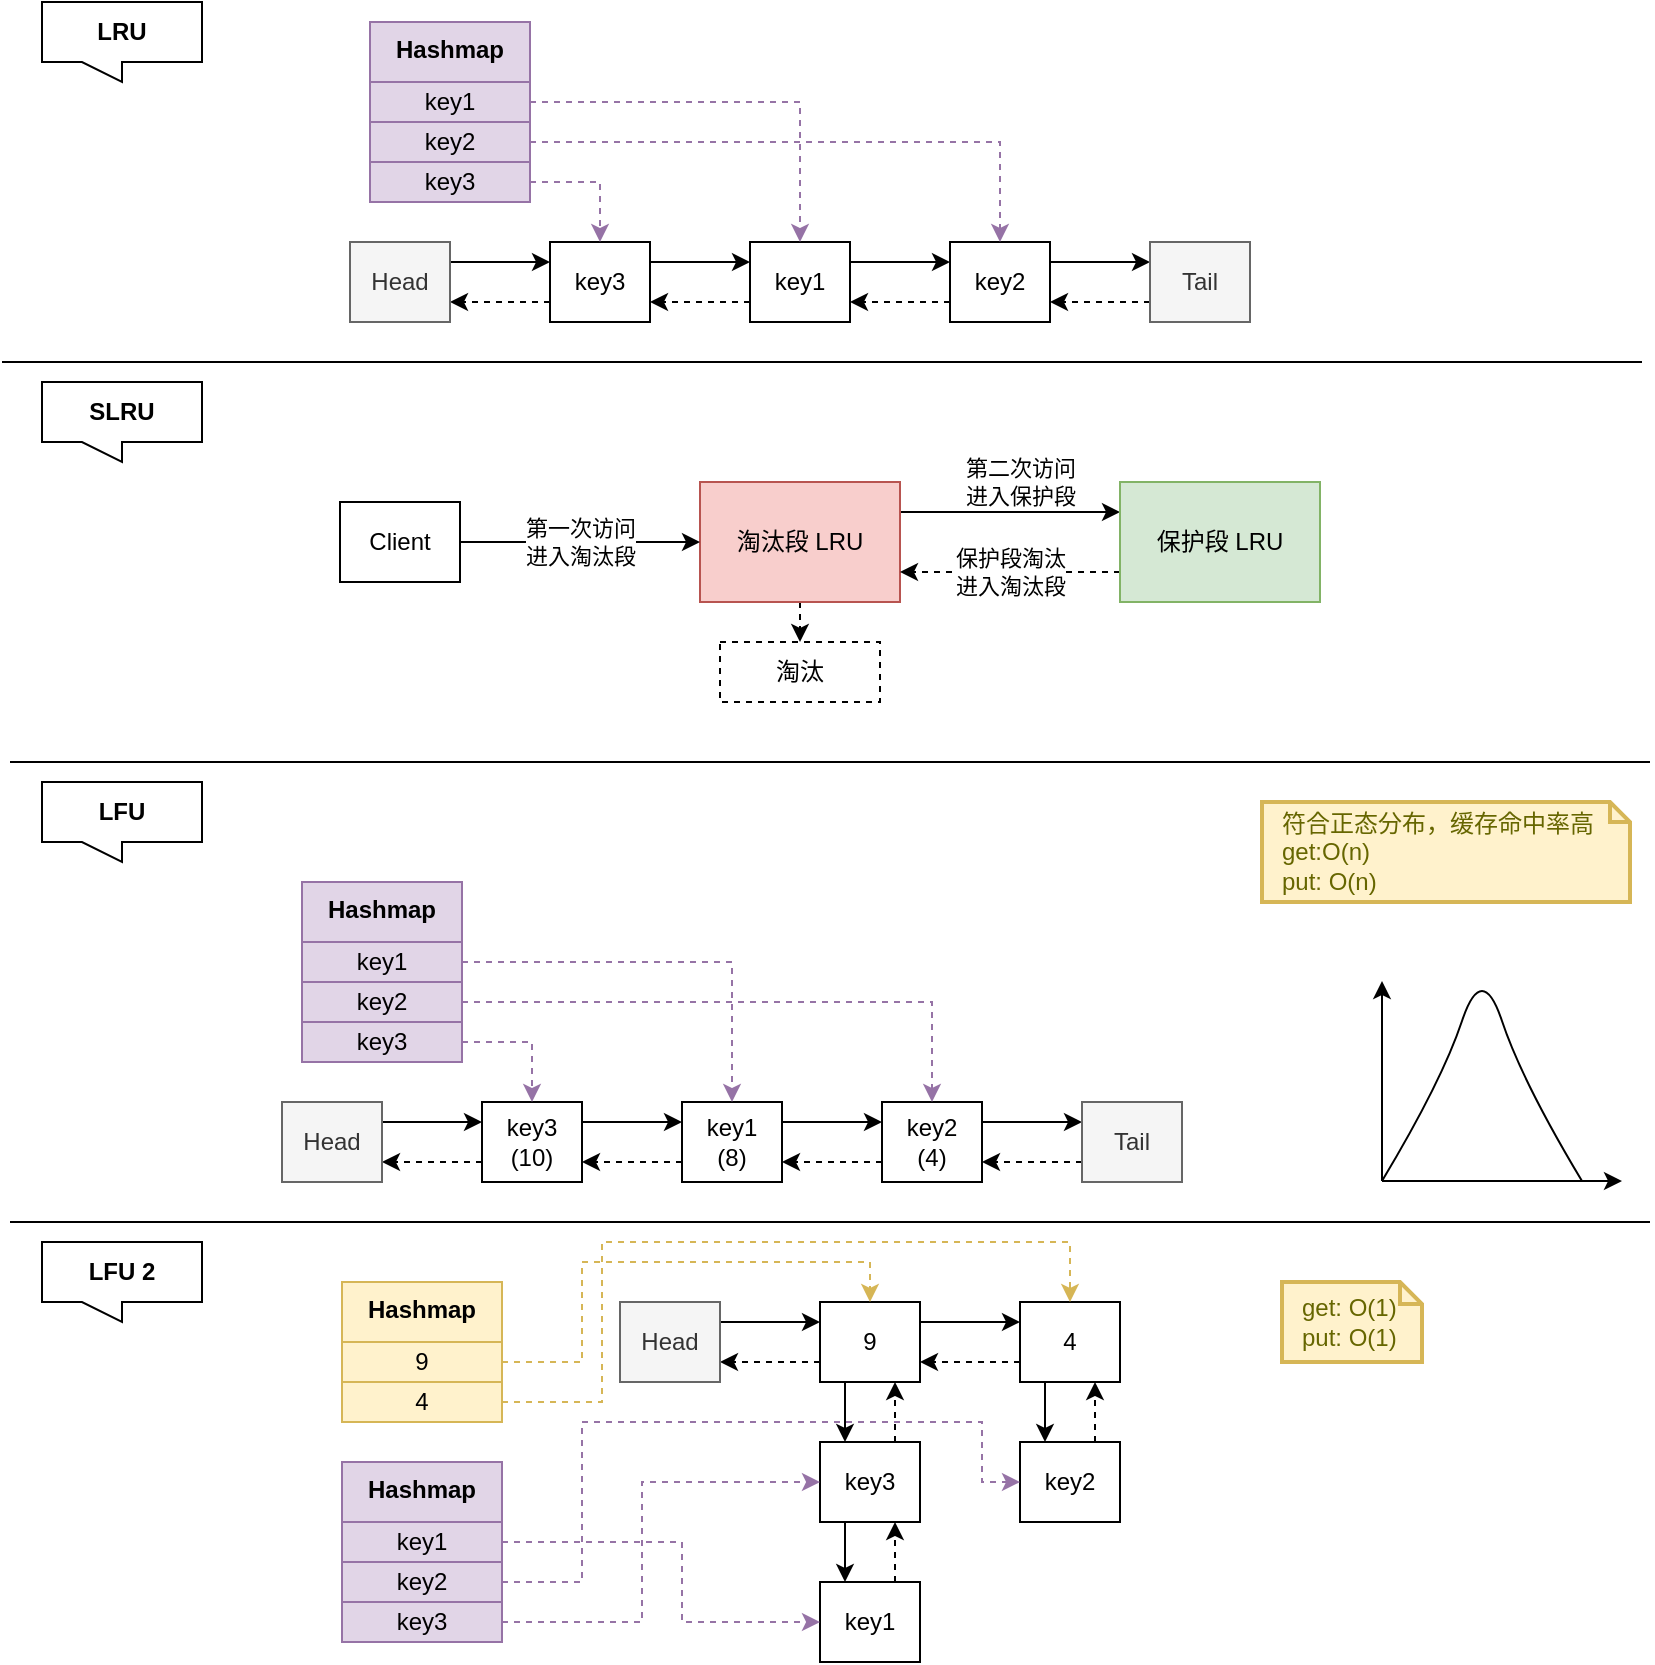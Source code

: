 <mxfile>
    <diagram id="A9XqKMHLMKUtQR_2Bs4o" name="第 1 页">
        <mxGraphModel dx="794" dy="587" grid="1" gridSize="10" guides="1" tooltips="1" connect="1" arrows="1" fold="1" page="1" pageScale="1" pageWidth="827" pageHeight="1169" math="0" shadow="0">
            <root>
                <mxCell id="0"/>
                <mxCell id="1" parent="0"/>
                <mxCell id="7" value="LRU" style="shape=callout;whiteSpace=wrap;html=1;perimeter=calloutPerimeter;size=10;position=0.25;fontStyle=1" parent="1" vertex="1">
                    <mxGeometry x="20" y="10" width="80" height="40" as="geometry"/>
                </mxCell>
                <mxCell id="14" style="edgeStyle=none;html=1;exitX=1;exitY=0.25;exitDx=0;exitDy=0;entryX=0;entryY=0.25;entryDx=0;entryDy=0;" parent="1" source="8" target="11" edge="1">
                    <mxGeometry relative="1" as="geometry"/>
                </mxCell>
                <mxCell id="20" style="edgeStyle=none;html=1;exitX=0;exitY=0.75;exitDx=0;exitDy=0;entryX=1;entryY=0.75;entryDx=0;entryDy=0;dashed=1;" parent="1" source="8" target="9" edge="1">
                    <mxGeometry relative="1" as="geometry"/>
                </mxCell>
                <mxCell id="8" value="key3" style="rounded=0;whiteSpace=wrap;html=1;" parent="1" vertex="1">
                    <mxGeometry x="274" y="130" width="50" height="40" as="geometry"/>
                </mxCell>
                <mxCell id="10" style="edgeStyle=none;html=1;exitX=1;exitY=0.25;exitDx=0;exitDy=0;entryX=0;entryY=0.25;entryDx=0;entryDy=0;" parent="1" source="9" target="8" edge="1">
                    <mxGeometry relative="1" as="geometry"/>
                </mxCell>
                <mxCell id="9" value="Head" style="rounded=0;whiteSpace=wrap;html=1;fillColor=#f5f5f5;fontColor=#333333;strokeColor=#666666;" parent="1" vertex="1">
                    <mxGeometry x="174" y="130" width="50" height="40" as="geometry"/>
                </mxCell>
                <mxCell id="15" style="edgeStyle=none;html=1;exitX=1;exitY=0.25;exitDx=0;exitDy=0;entryX=0;entryY=0.25;entryDx=0;entryDy=0;" parent="1" source="11" target="12" edge="1">
                    <mxGeometry relative="1" as="geometry"/>
                </mxCell>
                <mxCell id="19" style="edgeStyle=none;html=1;exitX=0;exitY=0.75;exitDx=0;exitDy=0;entryX=1;entryY=0.75;entryDx=0;entryDy=0;dashed=1;" parent="1" source="11" target="8" edge="1">
                    <mxGeometry relative="1" as="geometry"/>
                </mxCell>
                <mxCell id="11" value="key1" style="rounded=0;whiteSpace=wrap;html=1;" parent="1" vertex="1">
                    <mxGeometry x="374" y="130" width="50" height="40" as="geometry"/>
                </mxCell>
                <mxCell id="16" style="edgeStyle=none;html=1;exitX=1;exitY=0.25;exitDx=0;exitDy=0;entryX=0;entryY=0.25;entryDx=0;entryDy=0;" parent="1" source="12" target="13" edge="1">
                    <mxGeometry relative="1" as="geometry"/>
                </mxCell>
                <mxCell id="18" style="edgeStyle=none;html=1;exitX=0;exitY=0.75;exitDx=0;exitDy=0;dashed=1;" parent="1" source="12" edge="1">
                    <mxGeometry relative="1" as="geometry">
                        <mxPoint x="424" y="160" as="targetPoint"/>
                    </mxGeometry>
                </mxCell>
                <mxCell id="12" value="key2" style="rounded=0;whiteSpace=wrap;html=1;" parent="1" vertex="1">
                    <mxGeometry x="474" y="130" width="50" height="40" as="geometry"/>
                </mxCell>
                <mxCell id="17" style="edgeStyle=none;html=1;exitX=0;exitY=0.75;exitDx=0;exitDy=0;entryX=1;entryY=0.75;entryDx=0;entryDy=0;dashed=1;" parent="1" source="13" target="12" edge="1">
                    <mxGeometry relative="1" as="geometry"/>
                </mxCell>
                <mxCell id="13" value="Tail" style="rounded=0;whiteSpace=wrap;html=1;fillColor=#f5f5f5;fontColor=#333333;strokeColor=#666666;" parent="1" vertex="1">
                    <mxGeometry x="574" y="130" width="50" height="40" as="geometry"/>
                </mxCell>
                <mxCell id="45" value="" style="group;fillColor=#e1d5e7;strokeColor=#9673a6;" parent="1" vertex="1" connectable="0">
                    <mxGeometry x="184" y="20" width="80" height="90" as="geometry"/>
                </mxCell>
                <mxCell id="2" value="Hashmap" style="rounded=0;whiteSpace=wrap;html=1;verticalAlign=top;fontStyle=1;fillColor=#e1d5e7;strokeColor=#9673a6;" parent="45" vertex="1">
                    <mxGeometry width="80" height="90" as="geometry"/>
                </mxCell>
                <mxCell id="3" value="key1" style="rounded=0;whiteSpace=wrap;html=1;fillColor=#e1d5e7;strokeColor=#9673a6;" parent="45" vertex="1">
                    <mxGeometry y="30" width="80" height="20" as="geometry"/>
                </mxCell>
                <mxCell id="5" value="key2" style="rounded=0;whiteSpace=wrap;html=1;fillColor=#e1d5e7;strokeColor=#9673a6;" parent="45" vertex="1">
                    <mxGeometry y="50" width="80" height="20" as="geometry"/>
                </mxCell>
                <mxCell id="6" value="key3" style="rounded=0;whiteSpace=wrap;html=1;fillColor=#e1d5e7;strokeColor=#9673a6;" parent="45" vertex="1">
                    <mxGeometry y="70" width="80" height="20" as="geometry"/>
                </mxCell>
                <mxCell id="49" value="LFU" style="shape=callout;whiteSpace=wrap;html=1;perimeter=calloutPerimeter;size=10;position=0.25;fontStyle=1" parent="1" vertex="1">
                    <mxGeometry x="20" y="400" width="80" height="40" as="geometry"/>
                </mxCell>
                <mxCell id="71" value="" style="endArrow=classic;html=1;rounded=0;" parent="1" edge="1">
                    <mxGeometry width="50" height="50" relative="1" as="geometry">
                        <mxPoint x="690" y="599.5" as="sourcePoint"/>
                        <mxPoint x="810" y="599.5" as="targetPoint"/>
                    </mxGeometry>
                </mxCell>
                <mxCell id="72" value="" style="endArrow=classic;html=1;rounded=0;" parent="1" edge="1">
                    <mxGeometry width="50" height="50" relative="1" as="geometry">
                        <mxPoint x="690" y="599.5" as="sourcePoint"/>
                        <mxPoint x="690" y="499.5" as="targetPoint"/>
                    </mxGeometry>
                </mxCell>
                <mxCell id="73" value="" style="curved=1;endArrow=none;html=1;rounded=0;endFill=0;" parent="1" edge="1">
                    <mxGeometry width="50" height="50" relative="1" as="geometry">
                        <mxPoint x="690" y="599.5" as="sourcePoint"/>
                        <mxPoint x="790" y="599.5" as="targetPoint"/>
                        <Array as="points">
                            <mxPoint x="720" y="549.5"/>
                            <mxPoint x="740" y="489.5"/>
                            <mxPoint x="760" y="549.5"/>
                        </Array>
                    </mxGeometry>
                </mxCell>
                <mxCell id="75" value="符合正态分布，缓存命中率高&lt;br style=&quot;font-size: 12px;&quot;&gt;get:O(n)&lt;br style=&quot;font-size: 12px;&quot;&gt;put: O(n)" style="shape=note;strokeWidth=2;fontSize=12;size=10;whiteSpace=wrap;html=1;fillColor=#fff2cc;strokeColor=#d6b656;fontColor=#666600;align=left;spacingLeft=8;" parent="1" vertex="1">
                    <mxGeometry x="630" y="410" width="184" height="50" as="geometry"/>
                </mxCell>
                <mxCell id="108" value="LFU 2" style="shape=callout;whiteSpace=wrap;html=1;perimeter=calloutPerimeter;size=10;position=0.25;fontStyle=1" parent="1" vertex="1">
                    <mxGeometry x="20" y="630" width="80" height="40" as="geometry"/>
                </mxCell>
                <mxCell id="109" style="edgeStyle=none;html=1;exitX=0.25;exitY=1;exitDx=0;exitDy=0;entryX=0.25;entryY=0;entryDx=0;entryDy=0;" parent="1" source="111" target="116" edge="1">
                    <mxGeometry relative="1" as="geometry"/>
                </mxCell>
                <mxCell id="110" style="edgeStyle=none;html=1;exitX=0.75;exitY=0;exitDx=0;exitDy=0;entryX=0.75;entryY=1;entryDx=0;entryDy=0;dashed=1;" parent="1" source="111" target="127" edge="1">
                    <mxGeometry relative="1" as="geometry">
                        <mxPoint x="306.5" y="670" as="targetPoint"/>
                    </mxGeometry>
                </mxCell>
                <mxCell id="111" value="key3" style="rounded=0;whiteSpace=wrap;html=1;" parent="1" vertex="1">
                    <mxGeometry x="409" y="730" width="50" height="40" as="geometry"/>
                </mxCell>
                <mxCell id="112" style="edgeStyle=none;html=1;exitX=0.25;exitY=1;exitDx=0;exitDy=0;entryX=0.25;entryY=0;entryDx=0;entryDy=0;" parent="1" source="127" target="111" edge="1">
                    <mxGeometry relative="1" as="geometry">
                        <mxPoint x="281.5" y="670" as="sourcePoint"/>
                    </mxGeometry>
                </mxCell>
                <mxCell id="115" style="edgeStyle=none;html=1;exitX=0.75;exitY=0;exitDx=0;exitDy=0;entryX=0.75;entryY=1;entryDx=0;entryDy=0;dashed=1;" parent="1" source="116" target="111" edge="1">
                    <mxGeometry relative="1" as="geometry"/>
                </mxCell>
                <mxCell id="116" value="key1" style="rounded=0;whiteSpace=wrap;html=1;" parent="1" vertex="1">
                    <mxGeometry x="409" y="800" width="50" height="40" as="geometry"/>
                </mxCell>
                <mxCell id="139" style="edgeStyle=orthogonalEdgeStyle;rounded=0;html=1;exitX=0.75;exitY=0;exitDx=0;exitDy=0;entryX=0.75;entryY=1;entryDx=0;entryDy=0;dashed=1;endArrow=classic;endFill=1;" parent="1" source="119" target="129" edge="1">
                    <mxGeometry relative="1" as="geometry"/>
                </mxCell>
                <mxCell id="119" value="key2" style="rounded=0;whiteSpace=wrap;html=1;" parent="1" vertex="1">
                    <mxGeometry x="509" y="730" width="50" height="40" as="geometry"/>
                </mxCell>
                <mxCell id="122" value="" style="group;fillColor=#e1d5e7;strokeColor=#9673a6;" parent="1" vertex="1" connectable="0">
                    <mxGeometry x="170" y="740" width="80" height="90" as="geometry"/>
                </mxCell>
                <mxCell id="123" value="Hashmap" style="rounded=0;whiteSpace=wrap;html=1;verticalAlign=top;fontStyle=1;fillColor=#e1d5e7;strokeColor=#9673a6;" parent="122" vertex="1">
                    <mxGeometry width="80" height="90" as="geometry"/>
                </mxCell>
                <mxCell id="124" value="key1" style="rounded=0;whiteSpace=wrap;html=1;fillColor=#e1d5e7;strokeColor=#9673a6;" parent="122" vertex="1">
                    <mxGeometry y="30" width="80" height="20" as="geometry"/>
                </mxCell>
                <mxCell id="125" value="key2" style="rounded=0;whiteSpace=wrap;html=1;fillColor=#e1d5e7;strokeColor=#9673a6;" parent="122" vertex="1">
                    <mxGeometry y="50" width="80" height="20" as="geometry"/>
                </mxCell>
                <mxCell id="126" value="key3" style="rounded=0;whiteSpace=wrap;html=1;fillColor=#e1d5e7;strokeColor=#9673a6;" parent="122" vertex="1">
                    <mxGeometry y="70" width="80" height="20" as="geometry"/>
                </mxCell>
                <mxCell id="136" style="edgeStyle=orthogonalEdgeStyle;rounded=0;html=1;exitX=1;exitY=0.25;exitDx=0;exitDy=0;entryX=0;entryY=0.25;entryDx=0;entryDy=0;endArrow=classic;endFill=1;" parent="1" source="127" target="129" edge="1">
                    <mxGeometry relative="1" as="geometry"/>
                </mxCell>
                <mxCell id="138" style="edgeStyle=orthogonalEdgeStyle;rounded=0;html=1;exitX=0;exitY=0.75;exitDx=0;exitDy=0;entryX=1;entryY=0.75;entryDx=0;entryDy=0;dashed=1;endArrow=classic;endFill=1;" parent="1" source="127" target="134" edge="1">
                    <mxGeometry relative="1" as="geometry"/>
                </mxCell>
                <mxCell id="127" value="9" style="rounded=0;whiteSpace=wrap;html=1;" parent="1" vertex="1">
                    <mxGeometry x="409" y="660" width="50" height="40" as="geometry"/>
                </mxCell>
                <mxCell id="137" style="edgeStyle=orthogonalEdgeStyle;rounded=0;html=1;exitX=0;exitY=0.75;exitDx=0;exitDy=0;entryX=1;entryY=0.75;entryDx=0;entryDy=0;endArrow=classic;endFill=1;dashed=1;" parent="1" source="129" target="127" edge="1">
                    <mxGeometry relative="1" as="geometry"/>
                </mxCell>
                <mxCell id="140" style="edgeStyle=orthogonalEdgeStyle;rounded=0;html=1;exitX=0.25;exitY=1;exitDx=0;exitDy=0;entryX=0.25;entryY=0;entryDx=0;entryDy=0;endArrow=classic;endFill=1;" parent="1" source="129" target="119" edge="1">
                    <mxGeometry relative="1" as="geometry"/>
                </mxCell>
                <mxCell id="129" value="4" style="rounded=0;whiteSpace=wrap;html=1;" parent="1" vertex="1">
                    <mxGeometry x="509" y="660" width="50" height="40" as="geometry"/>
                </mxCell>
                <mxCell id="133" value="get: O(1)&lt;br style=&quot;font-size: 12px;&quot;&gt;put: O(1)" style="shape=note;strokeWidth=2;fontSize=12;size=11;whiteSpace=wrap;html=1;fillColor=#fff2cc;strokeColor=#d6b656;fontColor=#666600;align=left;spacingLeft=8;" parent="1" vertex="1">
                    <mxGeometry x="640" y="650" width="70" height="40" as="geometry"/>
                </mxCell>
                <mxCell id="135" style="edgeStyle=orthogonalEdgeStyle;rounded=0;html=1;exitX=1;exitY=0.25;exitDx=0;exitDy=0;entryX=0;entryY=0.25;entryDx=0;entryDy=0;endArrow=classic;endFill=1;" parent="1" source="134" target="127" edge="1">
                    <mxGeometry relative="1" as="geometry"/>
                </mxCell>
                <mxCell id="134" value="Head" style="rounded=0;whiteSpace=wrap;html=1;fillColor=#f5f5f5;fontColor=#333333;strokeColor=#666666;" parent="1" vertex="1">
                    <mxGeometry x="309" y="660" width="50" height="40" as="geometry"/>
                </mxCell>
                <mxCell id="146" value="" style="group;fillColor=#fff2cc;strokeColor=#d6b656;" parent="1" vertex="1" connectable="0">
                    <mxGeometry x="170" y="650" width="80" height="70" as="geometry"/>
                </mxCell>
                <mxCell id="142" value="Hashmap" style="rounded=0;whiteSpace=wrap;html=1;verticalAlign=top;fontStyle=1;container=0;fillColor=#fff2cc;strokeColor=#d6b656;" parent="146" vertex="1">
                    <mxGeometry width="80" height="70" as="geometry"/>
                </mxCell>
                <mxCell id="143" value="9" style="rounded=0;whiteSpace=wrap;html=1;container=0;fillColor=#fff2cc;strokeColor=#d6b656;" parent="146" vertex="1">
                    <mxGeometry y="30" width="80" height="20" as="geometry"/>
                </mxCell>
                <mxCell id="144" value="4" style="rounded=0;whiteSpace=wrap;html=1;container=0;fillColor=#fff2cc;strokeColor=#d6b656;" parent="146" vertex="1">
                    <mxGeometry y="50" width="80" height="20" as="geometry"/>
                </mxCell>
                <mxCell id="147" style="edgeStyle=orthogonalEdgeStyle;rounded=0;html=1;exitX=1;exitY=0.5;exitDx=0;exitDy=0;entryX=0;entryY=0.5;entryDx=0;entryDy=0;endArrow=classic;endFill=1;dashed=1;fillColor=#e1d5e7;strokeColor=#9673a6;" parent="1" source="124" target="116" edge="1">
                    <mxGeometry relative="1" as="geometry">
                        <Array as="points">
                            <mxPoint x="340" y="780"/>
                            <mxPoint x="340" y="820"/>
                        </Array>
                    </mxGeometry>
                </mxCell>
                <mxCell id="148" style="edgeStyle=orthogonalEdgeStyle;rounded=0;html=1;exitX=1;exitY=0.5;exitDx=0;exitDy=0;entryX=0;entryY=0.5;entryDx=0;entryDy=0;dashed=1;endArrow=classic;endFill=1;fillColor=#e1d5e7;strokeColor=#9673a6;" parent="1" source="125" target="119" edge="1">
                    <mxGeometry relative="1" as="geometry">
                        <Array as="points">
                            <mxPoint x="290" y="800"/>
                            <mxPoint x="290" y="720"/>
                            <mxPoint x="490" y="720"/>
                            <mxPoint x="490" y="750"/>
                        </Array>
                    </mxGeometry>
                </mxCell>
                <mxCell id="149" style="edgeStyle=orthogonalEdgeStyle;rounded=0;html=1;exitX=1;exitY=0.5;exitDx=0;exitDy=0;entryX=0;entryY=0.5;entryDx=0;entryDy=0;dashed=1;endArrow=classic;endFill=1;fillColor=#e1d5e7;strokeColor=#9673a6;" parent="1" source="126" target="111" edge="1">
                    <mxGeometry relative="1" as="geometry">
                        <Array as="points">
                            <mxPoint x="320" y="820"/>
                            <mxPoint x="320" y="750"/>
                        </Array>
                    </mxGeometry>
                </mxCell>
                <mxCell id="150" style="edgeStyle=orthogonalEdgeStyle;rounded=0;html=1;exitX=1;exitY=0.5;exitDx=0;exitDy=0;entryX=0.5;entryY=0;entryDx=0;entryDy=0;dashed=1;endArrow=classic;endFill=1;fillColor=#fff2cc;strokeColor=#d6b656;" parent="1" source="143" target="127" edge="1">
                    <mxGeometry relative="1" as="geometry">
                        <Array as="points">
                            <mxPoint x="290" y="690"/>
                            <mxPoint x="290" y="640"/>
                            <mxPoint x="434" y="640"/>
                        </Array>
                    </mxGeometry>
                </mxCell>
                <mxCell id="151" style="edgeStyle=orthogonalEdgeStyle;rounded=0;html=1;exitX=1;exitY=0.5;exitDx=0;exitDy=0;entryX=0.5;entryY=0;entryDx=0;entryDy=0;dashed=1;endArrow=classic;endFill=1;fillColor=#fff2cc;strokeColor=#d6b656;" parent="1" source="144" target="129" edge="1">
                    <mxGeometry relative="1" as="geometry">
                        <Array as="points">
                            <mxPoint x="300" y="710"/>
                            <mxPoint x="300" y="630"/>
                            <mxPoint x="534" y="630"/>
                        </Array>
                    </mxGeometry>
                </mxCell>
                <mxCell id="152" style="edgeStyle=orthogonalEdgeStyle;html=1;exitX=1;exitY=0.5;exitDx=0;exitDy=0;entryX=0.5;entryY=0;entryDx=0;entryDy=0;rounded=0;dashed=1;fillColor=#e1d5e7;strokeColor=#9673a6;" edge="1" parent="1" source="3" target="11">
                    <mxGeometry relative="1" as="geometry"/>
                </mxCell>
                <mxCell id="153" style="edgeStyle=orthogonalEdgeStyle;rounded=0;html=1;exitX=1;exitY=0.5;exitDx=0;exitDy=0;entryX=0.5;entryY=0;entryDx=0;entryDy=0;dashed=1;fillColor=#e1d5e7;strokeColor=#9673a6;" edge="1" parent="1" source="5" target="12">
                    <mxGeometry relative="1" as="geometry"/>
                </mxCell>
                <mxCell id="155" style="edgeStyle=orthogonalEdgeStyle;rounded=0;html=1;exitX=1;exitY=0.5;exitDx=0;exitDy=0;entryX=0.5;entryY=0;entryDx=0;entryDy=0;dashed=1;fillColor=#e1d5e7;strokeColor=#9673a6;" edge="1" parent="1" source="6" target="8">
                    <mxGeometry relative="1" as="geometry"/>
                </mxCell>
                <mxCell id="156" value="SLRU" style="shape=callout;whiteSpace=wrap;html=1;perimeter=calloutPerimeter;size=10;position=0.25;fontStyle=1" vertex="1" parent="1">
                    <mxGeometry x="20" y="200" width="80" height="40" as="geometry"/>
                </mxCell>
                <mxCell id="181" value="第二次访问&lt;br&gt;进入保护段" style="edgeStyle=none;rounded=0;html=1;exitX=1;exitY=0.25;exitDx=0;exitDy=0;entryX=0;entryY=0.25;entryDx=0;entryDy=0;" edge="1" parent="1" source="161" target="178">
                    <mxGeometry x="0.091" y="15" relative="1" as="geometry">
                        <mxPoint as="offset"/>
                    </mxGeometry>
                </mxCell>
                <mxCell id="184" style="edgeStyle=none;rounded=0;html=1;exitX=0.5;exitY=1;exitDx=0;exitDy=0;entryX=0.5;entryY=0;entryDx=0;entryDy=0;dashed=1;" edge="1" parent="1" source="161" target="183">
                    <mxGeometry relative="1" as="geometry"/>
                </mxCell>
                <mxCell id="161" value="淘汰段 LRU" style="rounded=0;whiteSpace=wrap;html=1;fillColor=#f8cecc;strokeColor=#b85450;" vertex="1" parent="1">
                    <mxGeometry x="349" y="250" width="100" height="60" as="geometry"/>
                </mxCell>
                <mxCell id="182" value="保护段淘汰&lt;br&gt;进入淘汰段" style="edgeStyle=none;rounded=0;html=1;exitX=0;exitY=0.75;exitDx=0;exitDy=0;entryX=1;entryY=0.75;entryDx=0;entryDy=0;dashed=1;" edge="1" parent="1" source="178" target="161">
                    <mxGeometry relative="1" as="geometry"/>
                </mxCell>
                <mxCell id="178" value="保护段 LRU" style="rounded=0;whiteSpace=wrap;html=1;fillColor=#d5e8d4;strokeColor=#82b366;" vertex="1" parent="1">
                    <mxGeometry x="559" y="250" width="100" height="60" as="geometry"/>
                </mxCell>
                <mxCell id="180" value="第一次访问&lt;br&gt;进入淘汰段" style="rounded=0;html=1;exitX=1;exitY=0.5;exitDx=0;exitDy=0;entryX=0;entryY=0.5;entryDx=0;entryDy=0;" edge="1" parent="1" source="179" target="161">
                    <mxGeometry relative="1" as="geometry"/>
                </mxCell>
                <mxCell id="179" value="Client" style="rounded=0;whiteSpace=wrap;html=1;" vertex="1" parent="1">
                    <mxGeometry x="169" y="260" width="60" height="40" as="geometry"/>
                </mxCell>
                <mxCell id="183" value="淘汰" style="rounded=0;whiteSpace=wrap;html=1;dashed=1;" vertex="1" parent="1">
                    <mxGeometry x="359" y="330" width="80" height="30" as="geometry"/>
                </mxCell>
                <mxCell id="185" style="edgeStyle=none;html=1;exitX=1;exitY=0.25;exitDx=0;exitDy=0;entryX=0;entryY=0.25;entryDx=0;entryDy=0;" edge="1" parent="1" source="187" target="192">
                    <mxGeometry relative="1" as="geometry"/>
                </mxCell>
                <mxCell id="186" style="edgeStyle=none;html=1;exitX=0;exitY=0.75;exitDx=0;exitDy=0;entryX=1;entryY=0.75;entryDx=0;entryDy=0;dashed=1;" edge="1" parent="1" source="187" target="189">
                    <mxGeometry relative="1" as="geometry"/>
                </mxCell>
                <mxCell id="187" value="key3&lt;br&gt;(10)" style="rounded=0;whiteSpace=wrap;html=1;" vertex="1" parent="1">
                    <mxGeometry x="240" y="560" width="50" height="40" as="geometry"/>
                </mxCell>
                <mxCell id="188" style="edgeStyle=none;html=1;exitX=1;exitY=0.25;exitDx=0;exitDy=0;entryX=0;entryY=0.25;entryDx=0;entryDy=0;" edge="1" parent="1" source="189" target="187">
                    <mxGeometry relative="1" as="geometry"/>
                </mxCell>
                <mxCell id="189" value="Head" style="rounded=0;whiteSpace=wrap;html=1;fillColor=#f5f5f5;fontColor=#333333;strokeColor=#666666;" vertex="1" parent="1">
                    <mxGeometry x="140" y="560" width="50" height="40" as="geometry"/>
                </mxCell>
                <mxCell id="190" style="edgeStyle=none;html=1;exitX=1;exitY=0.25;exitDx=0;exitDy=0;entryX=0;entryY=0.25;entryDx=0;entryDy=0;" edge="1" parent="1" source="192" target="195">
                    <mxGeometry relative="1" as="geometry"/>
                </mxCell>
                <mxCell id="191" style="edgeStyle=none;html=1;exitX=0;exitY=0.75;exitDx=0;exitDy=0;entryX=1;entryY=0.75;entryDx=0;entryDy=0;dashed=1;" edge="1" parent="1" source="192" target="187">
                    <mxGeometry relative="1" as="geometry"/>
                </mxCell>
                <mxCell id="192" value="key1&lt;br&gt;(8)" style="rounded=0;whiteSpace=wrap;html=1;" vertex="1" parent="1">
                    <mxGeometry x="340" y="560" width="50" height="40" as="geometry"/>
                </mxCell>
                <mxCell id="193" style="edgeStyle=none;html=1;exitX=1;exitY=0.25;exitDx=0;exitDy=0;entryX=0;entryY=0.25;entryDx=0;entryDy=0;" edge="1" parent="1" source="195" target="197">
                    <mxGeometry relative="1" as="geometry"/>
                </mxCell>
                <mxCell id="194" style="edgeStyle=none;html=1;exitX=0;exitY=0.75;exitDx=0;exitDy=0;dashed=1;" edge="1" parent="1" source="195">
                    <mxGeometry relative="1" as="geometry">
                        <mxPoint x="390" y="590" as="targetPoint"/>
                    </mxGeometry>
                </mxCell>
                <mxCell id="195" value="key2&lt;br&gt;(4)" style="rounded=0;whiteSpace=wrap;html=1;" vertex="1" parent="1">
                    <mxGeometry x="440" y="560" width="50" height="40" as="geometry"/>
                </mxCell>
                <mxCell id="196" style="edgeStyle=none;html=1;exitX=0;exitY=0.75;exitDx=0;exitDy=0;entryX=1;entryY=0.75;entryDx=0;entryDy=0;dashed=1;" edge="1" parent="1" source="197" target="195">
                    <mxGeometry relative="1" as="geometry"/>
                </mxCell>
                <mxCell id="197" value="Tail" style="rounded=0;whiteSpace=wrap;html=1;fillColor=#f5f5f5;fontColor=#333333;strokeColor=#666666;" vertex="1" parent="1">
                    <mxGeometry x="540" y="560" width="50" height="40" as="geometry"/>
                </mxCell>
                <mxCell id="198" value="" style="group;fillColor=#e1d5e7;strokeColor=#9673a6;" vertex="1" connectable="0" parent="1">
                    <mxGeometry x="150" y="450" width="80" height="90" as="geometry"/>
                </mxCell>
                <mxCell id="199" value="Hashmap" style="rounded=0;whiteSpace=wrap;html=1;verticalAlign=top;fontStyle=1;fillColor=#e1d5e7;strokeColor=#9673a6;" vertex="1" parent="198">
                    <mxGeometry width="80" height="90" as="geometry"/>
                </mxCell>
                <mxCell id="200" value="key1" style="rounded=0;whiteSpace=wrap;html=1;fillColor=#e1d5e7;strokeColor=#9673a6;" vertex="1" parent="198">
                    <mxGeometry y="30" width="80" height="20" as="geometry"/>
                </mxCell>
                <mxCell id="201" value="key2" style="rounded=0;whiteSpace=wrap;html=1;fillColor=#e1d5e7;strokeColor=#9673a6;" vertex="1" parent="198">
                    <mxGeometry y="50" width="80" height="20" as="geometry"/>
                </mxCell>
                <mxCell id="202" value="key3" style="rounded=0;whiteSpace=wrap;html=1;fillColor=#e1d5e7;strokeColor=#9673a6;" vertex="1" parent="198">
                    <mxGeometry y="70" width="80" height="20" as="geometry"/>
                </mxCell>
                <mxCell id="203" style="edgeStyle=orthogonalEdgeStyle;html=1;exitX=1;exitY=0.5;exitDx=0;exitDy=0;entryX=0.5;entryY=0;entryDx=0;entryDy=0;rounded=0;dashed=1;fillColor=#e1d5e7;strokeColor=#9673a6;" edge="1" parent="1" source="200" target="192">
                    <mxGeometry relative="1" as="geometry"/>
                </mxCell>
                <mxCell id="204" style="edgeStyle=orthogonalEdgeStyle;rounded=0;html=1;exitX=1;exitY=0.5;exitDx=0;exitDy=0;entryX=0.5;entryY=0;entryDx=0;entryDy=0;dashed=1;fillColor=#e1d5e7;strokeColor=#9673a6;" edge="1" parent="1" source="201" target="195">
                    <mxGeometry relative="1" as="geometry"/>
                </mxCell>
                <mxCell id="205" style="edgeStyle=orthogonalEdgeStyle;rounded=0;html=1;exitX=1;exitY=0.5;exitDx=0;exitDy=0;entryX=0.5;entryY=0;entryDx=0;entryDy=0;dashed=1;fillColor=#e1d5e7;strokeColor=#9673a6;" edge="1" parent="1" source="202" target="187">
                    <mxGeometry relative="1" as="geometry"/>
                </mxCell>
                <mxCell id="206" value="" style="group;fillColor=#e1d5e7;strokeColor=#9673a6;" vertex="1" connectable="0" parent="1">
                    <mxGeometry x="170" y="740" width="80" height="90" as="geometry"/>
                </mxCell>
                <mxCell id="207" value="Hashmap" style="rounded=0;whiteSpace=wrap;html=1;verticalAlign=top;fontStyle=1;fillColor=#e1d5e7;strokeColor=#9673a6;" vertex="1" parent="206">
                    <mxGeometry width="80" height="90" as="geometry"/>
                </mxCell>
                <mxCell id="208" value="key1" style="rounded=0;whiteSpace=wrap;html=1;fillColor=#e1d5e7;strokeColor=#9673a6;" vertex="1" parent="206">
                    <mxGeometry y="30" width="80" height="20" as="geometry"/>
                </mxCell>
                <mxCell id="209" value="key2" style="rounded=0;whiteSpace=wrap;html=1;fillColor=#e1d5e7;strokeColor=#9673a6;" vertex="1" parent="206">
                    <mxGeometry y="50" width="80" height="20" as="geometry"/>
                </mxCell>
                <mxCell id="210" value="key3" style="rounded=0;whiteSpace=wrap;html=1;fillColor=#e1d5e7;strokeColor=#9673a6;" vertex="1" parent="206">
                    <mxGeometry y="70" width="80" height="20" as="geometry"/>
                </mxCell>
                <mxCell id="211" value="" style="endArrow=none;html=1;rounded=0;fontSize=12;" edge="1" parent="1">
                    <mxGeometry width="50" height="50" relative="1" as="geometry">
                        <mxPoint y="190" as="sourcePoint"/>
                        <mxPoint x="820" y="190" as="targetPoint"/>
                    </mxGeometry>
                </mxCell>
                <mxCell id="212" value="" style="endArrow=none;html=1;rounded=0;fontSize=12;" edge="1" parent="1">
                    <mxGeometry width="50" height="50" relative="1" as="geometry">
                        <mxPoint x="4" y="390" as="sourcePoint"/>
                        <mxPoint x="824" y="390" as="targetPoint"/>
                    </mxGeometry>
                </mxCell>
                <mxCell id="213" value="" style="endArrow=none;html=1;rounded=0;fontSize=12;" edge="1" parent="1">
                    <mxGeometry width="50" height="50" relative="1" as="geometry">
                        <mxPoint x="4" y="620" as="sourcePoint"/>
                        <mxPoint x="824" y="620" as="targetPoint"/>
                    </mxGeometry>
                </mxCell>
            </root>
        </mxGraphModel>
    </diagram>
</mxfile>